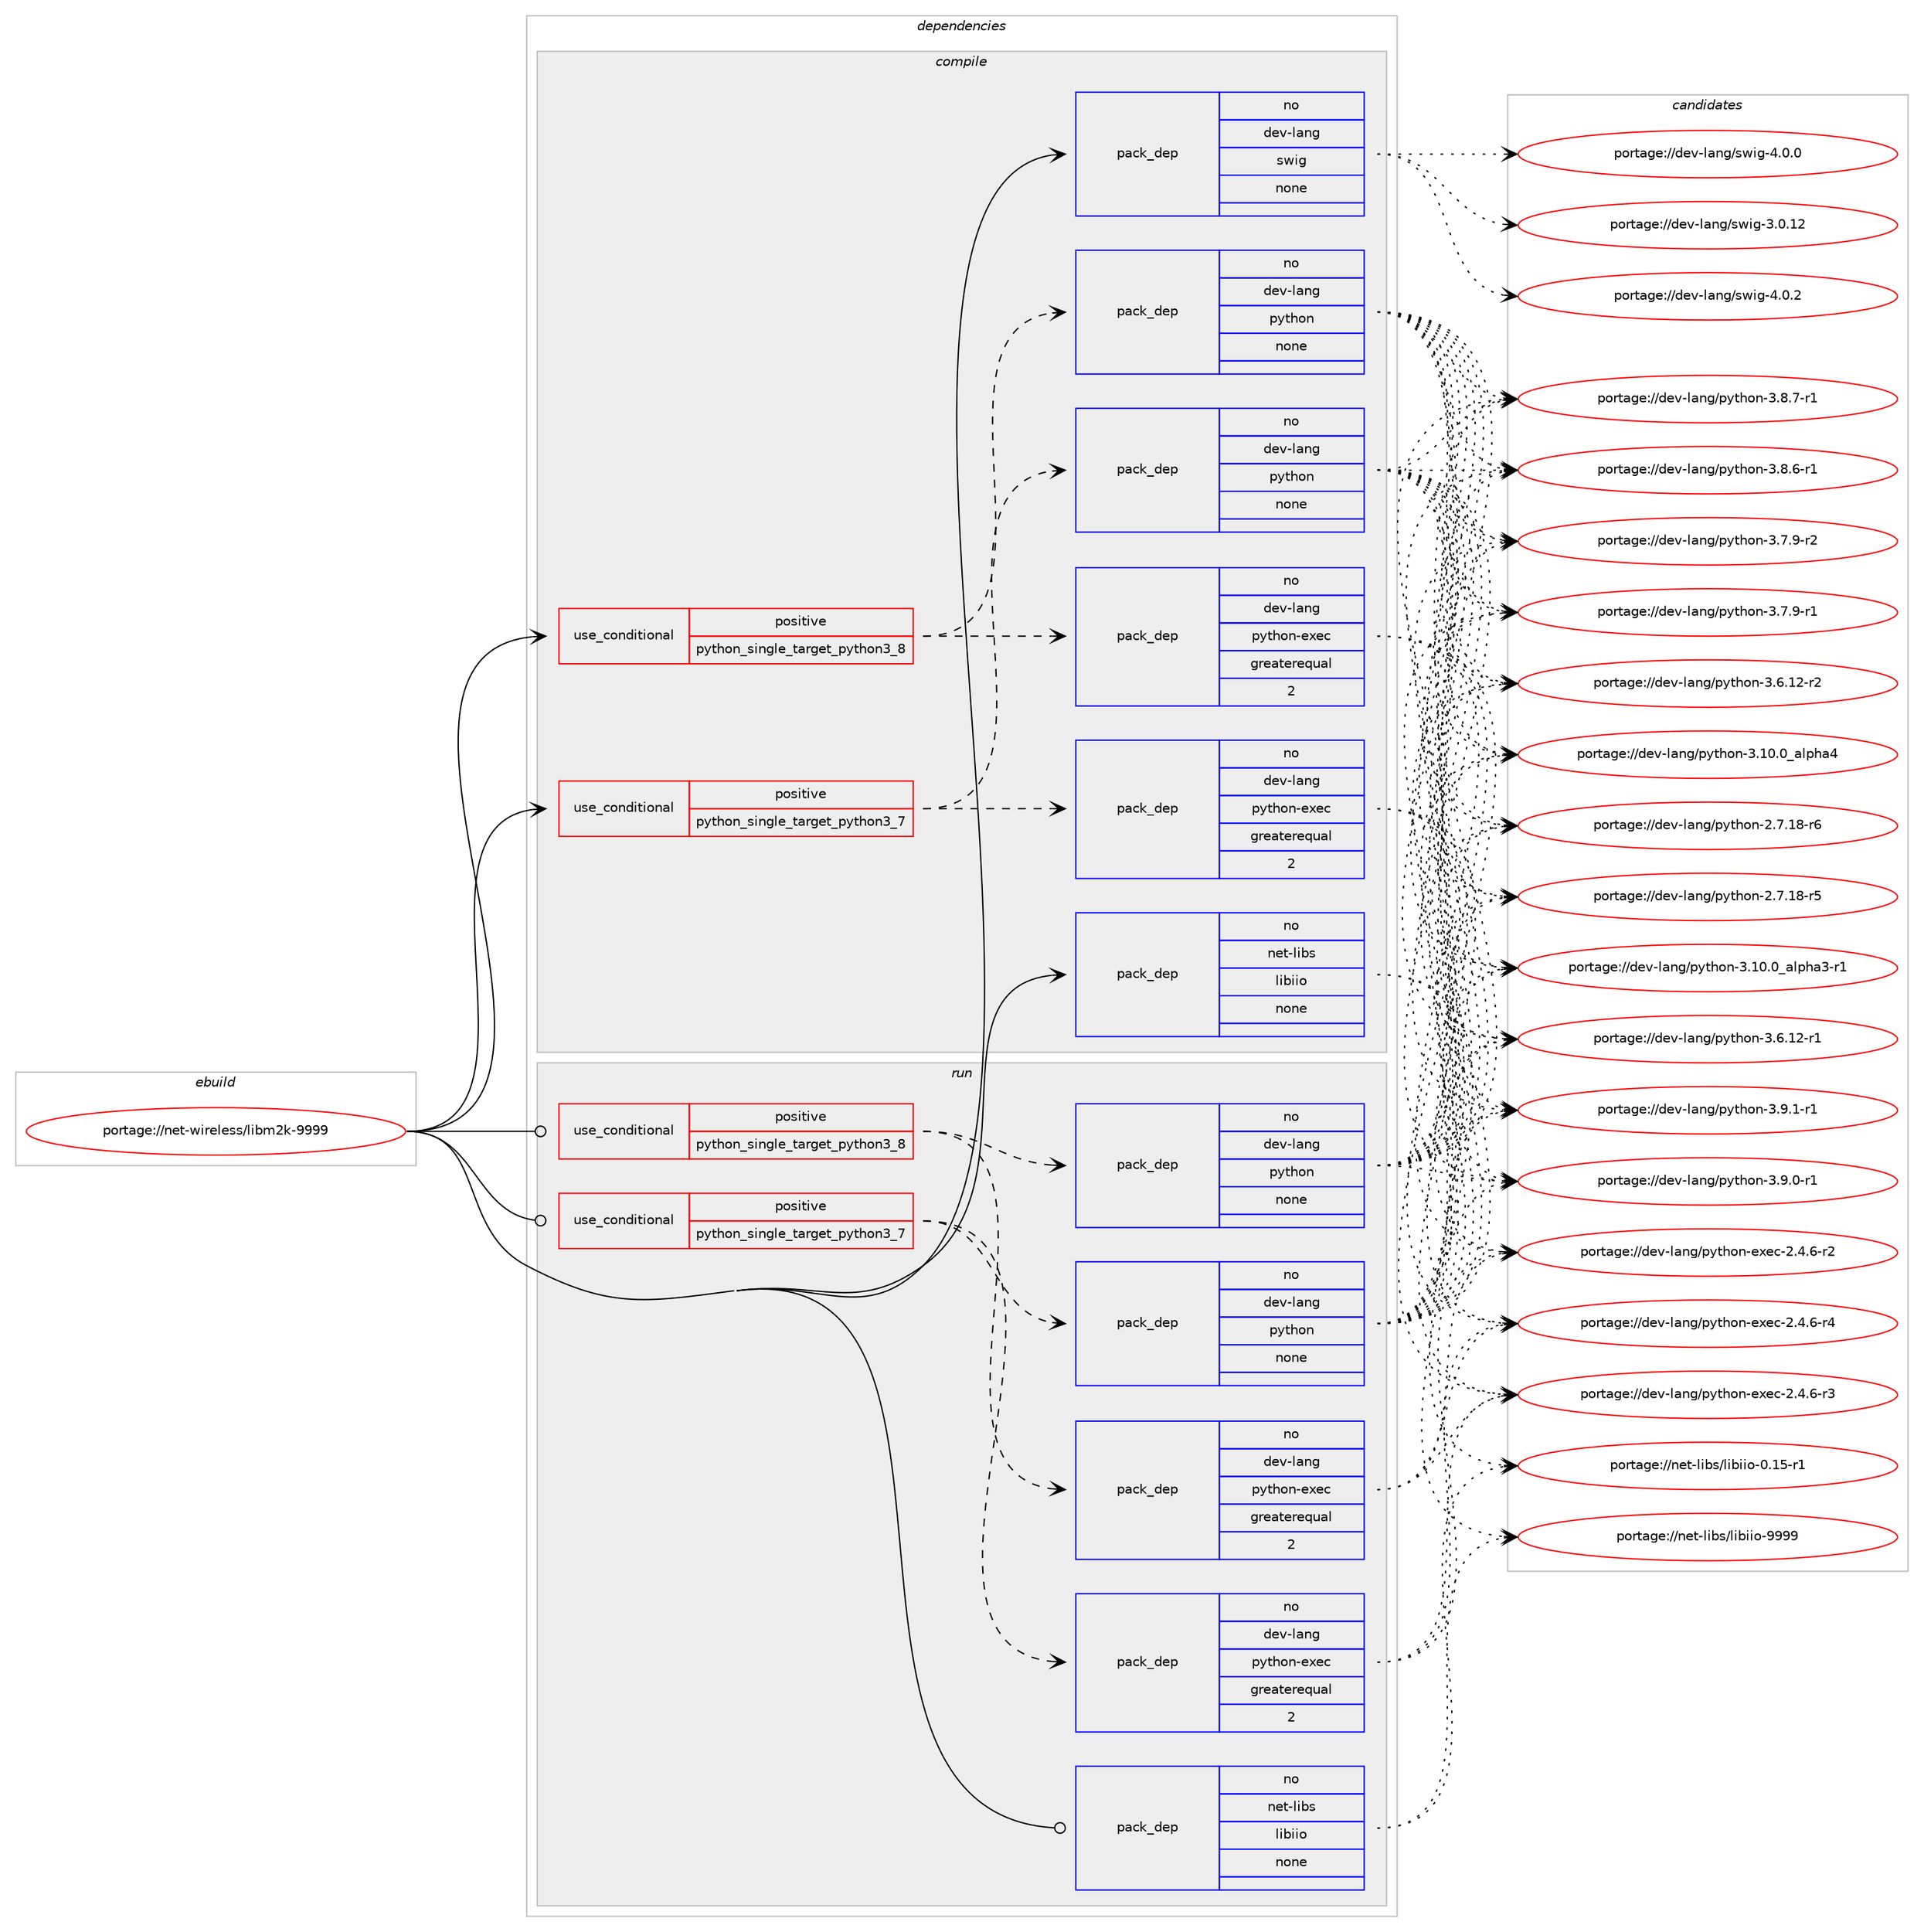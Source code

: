 digraph prolog {

# *************
# Graph options
# *************

newrank=true;
concentrate=true;
compound=true;
graph [rankdir=LR,fontname=Helvetica,fontsize=10,ranksep=1.5];#, ranksep=2.5, nodesep=0.2];
edge  [arrowhead=vee];
node  [fontname=Helvetica,fontsize=10];

# **********
# The ebuild
# **********

subgraph cluster_leftcol {
color=gray;
rank=same;
label=<<i>ebuild</i>>;
id [label="portage://net-wireless/libm2k-9999", color=red, width=4, href="../net-wireless/libm2k-9999.svg"];
}

# ****************
# The dependencies
# ****************

subgraph cluster_midcol {
color=gray;
label=<<i>dependencies</i>>;
subgraph cluster_compile {
fillcolor="#eeeeee";
style=filled;
label=<<i>compile</i>>;
subgraph cond6243 {
dependency20328 [label=<<TABLE BORDER="0" CELLBORDER="1" CELLSPACING="0" CELLPADDING="4"><TR><TD ROWSPAN="3" CELLPADDING="10">use_conditional</TD></TR><TR><TD>positive</TD></TR><TR><TD>python_single_target_python3_7</TD></TR></TABLE>>, shape=none, color=red];
subgraph pack13927 {
dependency20329 [label=<<TABLE BORDER="0" CELLBORDER="1" CELLSPACING="0" CELLPADDING="4" WIDTH="220"><TR><TD ROWSPAN="6" CELLPADDING="30">pack_dep</TD></TR><TR><TD WIDTH="110">no</TD></TR><TR><TD>dev-lang</TD></TR><TR><TD>python</TD></TR><TR><TD>none</TD></TR><TR><TD></TD></TR></TABLE>>, shape=none, color=blue];
}
dependency20328:e -> dependency20329:w [weight=20,style="dashed",arrowhead="vee"];
subgraph pack13928 {
dependency20330 [label=<<TABLE BORDER="0" CELLBORDER="1" CELLSPACING="0" CELLPADDING="4" WIDTH="220"><TR><TD ROWSPAN="6" CELLPADDING="30">pack_dep</TD></TR><TR><TD WIDTH="110">no</TD></TR><TR><TD>dev-lang</TD></TR><TR><TD>python-exec</TD></TR><TR><TD>greaterequal</TD></TR><TR><TD>2</TD></TR></TABLE>>, shape=none, color=blue];
}
dependency20328:e -> dependency20330:w [weight=20,style="dashed",arrowhead="vee"];
}
id:e -> dependency20328:w [weight=20,style="solid",arrowhead="vee"];
subgraph cond6244 {
dependency20331 [label=<<TABLE BORDER="0" CELLBORDER="1" CELLSPACING="0" CELLPADDING="4"><TR><TD ROWSPAN="3" CELLPADDING="10">use_conditional</TD></TR><TR><TD>positive</TD></TR><TR><TD>python_single_target_python3_8</TD></TR></TABLE>>, shape=none, color=red];
subgraph pack13929 {
dependency20332 [label=<<TABLE BORDER="0" CELLBORDER="1" CELLSPACING="0" CELLPADDING="4" WIDTH="220"><TR><TD ROWSPAN="6" CELLPADDING="30">pack_dep</TD></TR><TR><TD WIDTH="110">no</TD></TR><TR><TD>dev-lang</TD></TR><TR><TD>python</TD></TR><TR><TD>none</TD></TR><TR><TD></TD></TR></TABLE>>, shape=none, color=blue];
}
dependency20331:e -> dependency20332:w [weight=20,style="dashed",arrowhead="vee"];
subgraph pack13930 {
dependency20333 [label=<<TABLE BORDER="0" CELLBORDER="1" CELLSPACING="0" CELLPADDING="4" WIDTH="220"><TR><TD ROWSPAN="6" CELLPADDING="30">pack_dep</TD></TR><TR><TD WIDTH="110">no</TD></TR><TR><TD>dev-lang</TD></TR><TR><TD>python-exec</TD></TR><TR><TD>greaterequal</TD></TR><TR><TD>2</TD></TR></TABLE>>, shape=none, color=blue];
}
dependency20331:e -> dependency20333:w [weight=20,style="dashed",arrowhead="vee"];
}
id:e -> dependency20331:w [weight=20,style="solid",arrowhead="vee"];
subgraph pack13931 {
dependency20334 [label=<<TABLE BORDER="0" CELLBORDER="1" CELLSPACING="0" CELLPADDING="4" WIDTH="220"><TR><TD ROWSPAN="6" CELLPADDING="30">pack_dep</TD></TR><TR><TD WIDTH="110">no</TD></TR><TR><TD>dev-lang</TD></TR><TR><TD>swig</TD></TR><TR><TD>none</TD></TR><TR><TD></TD></TR></TABLE>>, shape=none, color=blue];
}
id:e -> dependency20334:w [weight=20,style="solid",arrowhead="vee"];
subgraph pack13932 {
dependency20335 [label=<<TABLE BORDER="0" CELLBORDER="1" CELLSPACING="0" CELLPADDING="4" WIDTH="220"><TR><TD ROWSPAN="6" CELLPADDING="30">pack_dep</TD></TR><TR><TD WIDTH="110">no</TD></TR><TR><TD>net-libs</TD></TR><TR><TD>libiio</TD></TR><TR><TD>none</TD></TR><TR><TD></TD></TR></TABLE>>, shape=none, color=blue];
}
id:e -> dependency20335:w [weight=20,style="solid",arrowhead="vee"];
}
subgraph cluster_compileandrun {
fillcolor="#eeeeee";
style=filled;
label=<<i>compile and run</i>>;
}
subgraph cluster_run {
fillcolor="#eeeeee";
style=filled;
label=<<i>run</i>>;
subgraph cond6245 {
dependency20336 [label=<<TABLE BORDER="0" CELLBORDER="1" CELLSPACING="0" CELLPADDING="4"><TR><TD ROWSPAN="3" CELLPADDING="10">use_conditional</TD></TR><TR><TD>positive</TD></TR><TR><TD>python_single_target_python3_7</TD></TR></TABLE>>, shape=none, color=red];
subgraph pack13933 {
dependency20337 [label=<<TABLE BORDER="0" CELLBORDER="1" CELLSPACING="0" CELLPADDING="4" WIDTH="220"><TR><TD ROWSPAN="6" CELLPADDING="30">pack_dep</TD></TR><TR><TD WIDTH="110">no</TD></TR><TR><TD>dev-lang</TD></TR><TR><TD>python</TD></TR><TR><TD>none</TD></TR><TR><TD></TD></TR></TABLE>>, shape=none, color=blue];
}
dependency20336:e -> dependency20337:w [weight=20,style="dashed",arrowhead="vee"];
subgraph pack13934 {
dependency20338 [label=<<TABLE BORDER="0" CELLBORDER="1" CELLSPACING="0" CELLPADDING="4" WIDTH="220"><TR><TD ROWSPAN="6" CELLPADDING="30">pack_dep</TD></TR><TR><TD WIDTH="110">no</TD></TR><TR><TD>dev-lang</TD></TR><TR><TD>python-exec</TD></TR><TR><TD>greaterequal</TD></TR><TR><TD>2</TD></TR></TABLE>>, shape=none, color=blue];
}
dependency20336:e -> dependency20338:w [weight=20,style="dashed",arrowhead="vee"];
}
id:e -> dependency20336:w [weight=20,style="solid",arrowhead="odot"];
subgraph cond6246 {
dependency20339 [label=<<TABLE BORDER="0" CELLBORDER="1" CELLSPACING="0" CELLPADDING="4"><TR><TD ROWSPAN="3" CELLPADDING="10">use_conditional</TD></TR><TR><TD>positive</TD></TR><TR><TD>python_single_target_python3_8</TD></TR></TABLE>>, shape=none, color=red];
subgraph pack13935 {
dependency20340 [label=<<TABLE BORDER="0" CELLBORDER="1" CELLSPACING="0" CELLPADDING="4" WIDTH="220"><TR><TD ROWSPAN="6" CELLPADDING="30">pack_dep</TD></TR><TR><TD WIDTH="110">no</TD></TR><TR><TD>dev-lang</TD></TR><TR><TD>python</TD></TR><TR><TD>none</TD></TR><TR><TD></TD></TR></TABLE>>, shape=none, color=blue];
}
dependency20339:e -> dependency20340:w [weight=20,style="dashed",arrowhead="vee"];
subgraph pack13936 {
dependency20341 [label=<<TABLE BORDER="0" CELLBORDER="1" CELLSPACING="0" CELLPADDING="4" WIDTH="220"><TR><TD ROWSPAN="6" CELLPADDING="30">pack_dep</TD></TR><TR><TD WIDTH="110">no</TD></TR><TR><TD>dev-lang</TD></TR><TR><TD>python-exec</TD></TR><TR><TD>greaterequal</TD></TR><TR><TD>2</TD></TR></TABLE>>, shape=none, color=blue];
}
dependency20339:e -> dependency20341:w [weight=20,style="dashed",arrowhead="vee"];
}
id:e -> dependency20339:w [weight=20,style="solid",arrowhead="odot"];
subgraph pack13937 {
dependency20342 [label=<<TABLE BORDER="0" CELLBORDER="1" CELLSPACING="0" CELLPADDING="4" WIDTH="220"><TR><TD ROWSPAN="6" CELLPADDING="30">pack_dep</TD></TR><TR><TD WIDTH="110">no</TD></TR><TR><TD>net-libs</TD></TR><TR><TD>libiio</TD></TR><TR><TD>none</TD></TR><TR><TD></TD></TR></TABLE>>, shape=none, color=blue];
}
id:e -> dependency20342:w [weight=20,style="solid",arrowhead="odot"];
}
}

# **************
# The candidates
# **************

subgraph cluster_choices {
rank=same;
color=gray;
label=<<i>candidates</i>>;

subgraph choice13927 {
color=black;
nodesep=1;
choice1001011184510897110103471121211161041111104551465746494511449 [label="portage://dev-lang/python-3.9.1-r1", color=red, width=4,href="../dev-lang/python-3.9.1-r1.svg"];
choice1001011184510897110103471121211161041111104551465746484511449 [label="portage://dev-lang/python-3.9.0-r1", color=red, width=4,href="../dev-lang/python-3.9.0-r1.svg"];
choice1001011184510897110103471121211161041111104551465646554511449 [label="portage://dev-lang/python-3.8.7-r1", color=red, width=4,href="../dev-lang/python-3.8.7-r1.svg"];
choice1001011184510897110103471121211161041111104551465646544511449 [label="portage://dev-lang/python-3.8.6-r1", color=red, width=4,href="../dev-lang/python-3.8.6-r1.svg"];
choice1001011184510897110103471121211161041111104551465546574511450 [label="portage://dev-lang/python-3.7.9-r2", color=red, width=4,href="../dev-lang/python-3.7.9-r2.svg"];
choice1001011184510897110103471121211161041111104551465546574511449 [label="portage://dev-lang/python-3.7.9-r1", color=red, width=4,href="../dev-lang/python-3.7.9-r1.svg"];
choice100101118451089711010347112121116104111110455146544649504511450 [label="portage://dev-lang/python-3.6.12-r2", color=red, width=4,href="../dev-lang/python-3.6.12-r2.svg"];
choice100101118451089711010347112121116104111110455146544649504511449 [label="portage://dev-lang/python-3.6.12-r1", color=red, width=4,href="../dev-lang/python-3.6.12-r1.svg"];
choice1001011184510897110103471121211161041111104551464948464895971081121049752 [label="portage://dev-lang/python-3.10.0_alpha4", color=red, width=4,href="../dev-lang/python-3.10.0_alpha4.svg"];
choice10010111845108971101034711212111610411111045514649484648959710811210497514511449 [label="portage://dev-lang/python-3.10.0_alpha3-r1", color=red, width=4,href="../dev-lang/python-3.10.0_alpha3-r1.svg"];
choice100101118451089711010347112121116104111110455046554649564511454 [label="portage://dev-lang/python-2.7.18-r6", color=red, width=4,href="../dev-lang/python-2.7.18-r6.svg"];
choice100101118451089711010347112121116104111110455046554649564511453 [label="portage://dev-lang/python-2.7.18-r5", color=red, width=4,href="../dev-lang/python-2.7.18-r5.svg"];
dependency20329:e -> choice1001011184510897110103471121211161041111104551465746494511449:w [style=dotted,weight="100"];
dependency20329:e -> choice1001011184510897110103471121211161041111104551465746484511449:w [style=dotted,weight="100"];
dependency20329:e -> choice1001011184510897110103471121211161041111104551465646554511449:w [style=dotted,weight="100"];
dependency20329:e -> choice1001011184510897110103471121211161041111104551465646544511449:w [style=dotted,weight="100"];
dependency20329:e -> choice1001011184510897110103471121211161041111104551465546574511450:w [style=dotted,weight="100"];
dependency20329:e -> choice1001011184510897110103471121211161041111104551465546574511449:w [style=dotted,weight="100"];
dependency20329:e -> choice100101118451089711010347112121116104111110455146544649504511450:w [style=dotted,weight="100"];
dependency20329:e -> choice100101118451089711010347112121116104111110455146544649504511449:w [style=dotted,weight="100"];
dependency20329:e -> choice1001011184510897110103471121211161041111104551464948464895971081121049752:w [style=dotted,weight="100"];
dependency20329:e -> choice10010111845108971101034711212111610411111045514649484648959710811210497514511449:w [style=dotted,weight="100"];
dependency20329:e -> choice100101118451089711010347112121116104111110455046554649564511454:w [style=dotted,weight="100"];
dependency20329:e -> choice100101118451089711010347112121116104111110455046554649564511453:w [style=dotted,weight="100"];
}
subgraph choice13928 {
color=black;
nodesep=1;
choice10010111845108971101034711212111610411111045101120101994550465246544511452 [label="portage://dev-lang/python-exec-2.4.6-r4", color=red, width=4,href="../dev-lang/python-exec-2.4.6-r4.svg"];
choice10010111845108971101034711212111610411111045101120101994550465246544511451 [label="portage://dev-lang/python-exec-2.4.6-r3", color=red, width=4,href="../dev-lang/python-exec-2.4.6-r3.svg"];
choice10010111845108971101034711212111610411111045101120101994550465246544511450 [label="portage://dev-lang/python-exec-2.4.6-r2", color=red, width=4,href="../dev-lang/python-exec-2.4.6-r2.svg"];
dependency20330:e -> choice10010111845108971101034711212111610411111045101120101994550465246544511452:w [style=dotted,weight="100"];
dependency20330:e -> choice10010111845108971101034711212111610411111045101120101994550465246544511451:w [style=dotted,weight="100"];
dependency20330:e -> choice10010111845108971101034711212111610411111045101120101994550465246544511450:w [style=dotted,weight="100"];
}
subgraph choice13929 {
color=black;
nodesep=1;
choice1001011184510897110103471121211161041111104551465746494511449 [label="portage://dev-lang/python-3.9.1-r1", color=red, width=4,href="../dev-lang/python-3.9.1-r1.svg"];
choice1001011184510897110103471121211161041111104551465746484511449 [label="portage://dev-lang/python-3.9.0-r1", color=red, width=4,href="../dev-lang/python-3.9.0-r1.svg"];
choice1001011184510897110103471121211161041111104551465646554511449 [label="portage://dev-lang/python-3.8.7-r1", color=red, width=4,href="../dev-lang/python-3.8.7-r1.svg"];
choice1001011184510897110103471121211161041111104551465646544511449 [label="portage://dev-lang/python-3.8.6-r1", color=red, width=4,href="../dev-lang/python-3.8.6-r1.svg"];
choice1001011184510897110103471121211161041111104551465546574511450 [label="portage://dev-lang/python-3.7.9-r2", color=red, width=4,href="../dev-lang/python-3.7.9-r2.svg"];
choice1001011184510897110103471121211161041111104551465546574511449 [label="portage://dev-lang/python-3.7.9-r1", color=red, width=4,href="../dev-lang/python-3.7.9-r1.svg"];
choice100101118451089711010347112121116104111110455146544649504511450 [label="portage://dev-lang/python-3.6.12-r2", color=red, width=4,href="../dev-lang/python-3.6.12-r2.svg"];
choice100101118451089711010347112121116104111110455146544649504511449 [label="portage://dev-lang/python-3.6.12-r1", color=red, width=4,href="../dev-lang/python-3.6.12-r1.svg"];
choice1001011184510897110103471121211161041111104551464948464895971081121049752 [label="portage://dev-lang/python-3.10.0_alpha4", color=red, width=4,href="../dev-lang/python-3.10.0_alpha4.svg"];
choice10010111845108971101034711212111610411111045514649484648959710811210497514511449 [label="portage://dev-lang/python-3.10.0_alpha3-r1", color=red, width=4,href="../dev-lang/python-3.10.0_alpha3-r1.svg"];
choice100101118451089711010347112121116104111110455046554649564511454 [label="portage://dev-lang/python-2.7.18-r6", color=red, width=4,href="../dev-lang/python-2.7.18-r6.svg"];
choice100101118451089711010347112121116104111110455046554649564511453 [label="portage://dev-lang/python-2.7.18-r5", color=red, width=4,href="../dev-lang/python-2.7.18-r5.svg"];
dependency20332:e -> choice1001011184510897110103471121211161041111104551465746494511449:w [style=dotted,weight="100"];
dependency20332:e -> choice1001011184510897110103471121211161041111104551465746484511449:w [style=dotted,weight="100"];
dependency20332:e -> choice1001011184510897110103471121211161041111104551465646554511449:w [style=dotted,weight="100"];
dependency20332:e -> choice1001011184510897110103471121211161041111104551465646544511449:w [style=dotted,weight="100"];
dependency20332:e -> choice1001011184510897110103471121211161041111104551465546574511450:w [style=dotted,weight="100"];
dependency20332:e -> choice1001011184510897110103471121211161041111104551465546574511449:w [style=dotted,weight="100"];
dependency20332:e -> choice100101118451089711010347112121116104111110455146544649504511450:w [style=dotted,weight="100"];
dependency20332:e -> choice100101118451089711010347112121116104111110455146544649504511449:w [style=dotted,weight="100"];
dependency20332:e -> choice1001011184510897110103471121211161041111104551464948464895971081121049752:w [style=dotted,weight="100"];
dependency20332:e -> choice10010111845108971101034711212111610411111045514649484648959710811210497514511449:w [style=dotted,weight="100"];
dependency20332:e -> choice100101118451089711010347112121116104111110455046554649564511454:w [style=dotted,weight="100"];
dependency20332:e -> choice100101118451089711010347112121116104111110455046554649564511453:w [style=dotted,weight="100"];
}
subgraph choice13930 {
color=black;
nodesep=1;
choice10010111845108971101034711212111610411111045101120101994550465246544511452 [label="portage://dev-lang/python-exec-2.4.6-r4", color=red, width=4,href="../dev-lang/python-exec-2.4.6-r4.svg"];
choice10010111845108971101034711212111610411111045101120101994550465246544511451 [label="portage://dev-lang/python-exec-2.4.6-r3", color=red, width=4,href="../dev-lang/python-exec-2.4.6-r3.svg"];
choice10010111845108971101034711212111610411111045101120101994550465246544511450 [label="portage://dev-lang/python-exec-2.4.6-r2", color=red, width=4,href="../dev-lang/python-exec-2.4.6-r2.svg"];
dependency20333:e -> choice10010111845108971101034711212111610411111045101120101994550465246544511452:w [style=dotted,weight="100"];
dependency20333:e -> choice10010111845108971101034711212111610411111045101120101994550465246544511451:w [style=dotted,weight="100"];
dependency20333:e -> choice10010111845108971101034711212111610411111045101120101994550465246544511450:w [style=dotted,weight="100"];
}
subgraph choice13931 {
color=black;
nodesep=1;
choice100101118451089711010347115119105103455246484650 [label="portage://dev-lang/swig-4.0.2", color=red, width=4,href="../dev-lang/swig-4.0.2.svg"];
choice100101118451089711010347115119105103455246484648 [label="portage://dev-lang/swig-4.0.0", color=red, width=4,href="../dev-lang/swig-4.0.0.svg"];
choice10010111845108971101034711511910510345514648464950 [label="portage://dev-lang/swig-3.0.12", color=red, width=4,href="../dev-lang/swig-3.0.12.svg"];
dependency20334:e -> choice100101118451089711010347115119105103455246484650:w [style=dotted,weight="100"];
dependency20334:e -> choice100101118451089711010347115119105103455246484648:w [style=dotted,weight="100"];
dependency20334:e -> choice10010111845108971101034711511910510345514648464950:w [style=dotted,weight="100"];
}
subgraph choice13932 {
color=black;
nodesep=1;
choice110101116451081059811547108105981051051114557575757 [label="portage://net-libs/libiio-9999", color=red, width=4,href="../net-libs/libiio-9999.svg"];
choice1101011164510810598115471081059810510511145484649534511449 [label="portage://net-libs/libiio-0.15-r1", color=red, width=4,href="../net-libs/libiio-0.15-r1.svg"];
dependency20335:e -> choice110101116451081059811547108105981051051114557575757:w [style=dotted,weight="100"];
dependency20335:e -> choice1101011164510810598115471081059810510511145484649534511449:w [style=dotted,weight="100"];
}
subgraph choice13933 {
color=black;
nodesep=1;
choice1001011184510897110103471121211161041111104551465746494511449 [label="portage://dev-lang/python-3.9.1-r1", color=red, width=4,href="../dev-lang/python-3.9.1-r1.svg"];
choice1001011184510897110103471121211161041111104551465746484511449 [label="portage://dev-lang/python-3.9.0-r1", color=red, width=4,href="../dev-lang/python-3.9.0-r1.svg"];
choice1001011184510897110103471121211161041111104551465646554511449 [label="portage://dev-lang/python-3.8.7-r1", color=red, width=4,href="../dev-lang/python-3.8.7-r1.svg"];
choice1001011184510897110103471121211161041111104551465646544511449 [label="portage://dev-lang/python-3.8.6-r1", color=red, width=4,href="../dev-lang/python-3.8.6-r1.svg"];
choice1001011184510897110103471121211161041111104551465546574511450 [label="portage://dev-lang/python-3.7.9-r2", color=red, width=4,href="../dev-lang/python-3.7.9-r2.svg"];
choice1001011184510897110103471121211161041111104551465546574511449 [label="portage://dev-lang/python-3.7.9-r1", color=red, width=4,href="../dev-lang/python-3.7.9-r1.svg"];
choice100101118451089711010347112121116104111110455146544649504511450 [label="portage://dev-lang/python-3.6.12-r2", color=red, width=4,href="../dev-lang/python-3.6.12-r2.svg"];
choice100101118451089711010347112121116104111110455146544649504511449 [label="portage://dev-lang/python-3.6.12-r1", color=red, width=4,href="../dev-lang/python-3.6.12-r1.svg"];
choice1001011184510897110103471121211161041111104551464948464895971081121049752 [label="portage://dev-lang/python-3.10.0_alpha4", color=red, width=4,href="../dev-lang/python-3.10.0_alpha4.svg"];
choice10010111845108971101034711212111610411111045514649484648959710811210497514511449 [label="portage://dev-lang/python-3.10.0_alpha3-r1", color=red, width=4,href="../dev-lang/python-3.10.0_alpha3-r1.svg"];
choice100101118451089711010347112121116104111110455046554649564511454 [label="portage://dev-lang/python-2.7.18-r6", color=red, width=4,href="../dev-lang/python-2.7.18-r6.svg"];
choice100101118451089711010347112121116104111110455046554649564511453 [label="portage://dev-lang/python-2.7.18-r5", color=red, width=4,href="../dev-lang/python-2.7.18-r5.svg"];
dependency20337:e -> choice1001011184510897110103471121211161041111104551465746494511449:w [style=dotted,weight="100"];
dependency20337:e -> choice1001011184510897110103471121211161041111104551465746484511449:w [style=dotted,weight="100"];
dependency20337:e -> choice1001011184510897110103471121211161041111104551465646554511449:w [style=dotted,weight="100"];
dependency20337:e -> choice1001011184510897110103471121211161041111104551465646544511449:w [style=dotted,weight="100"];
dependency20337:e -> choice1001011184510897110103471121211161041111104551465546574511450:w [style=dotted,weight="100"];
dependency20337:e -> choice1001011184510897110103471121211161041111104551465546574511449:w [style=dotted,weight="100"];
dependency20337:e -> choice100101118451089711010347112121116104111110455146544649504511450:w [style=dotted,weight="100"];
dependency20337:e -> choice100101118451089711010347112121116104111110455146544649504511449:w [style=dotted,weight="100"];
dependency20337:e -> choice1001011184510897110103471121211161041111104551464948464895971081121049752:w [style=dotted,weight="100"];
dependency20337:e -> choice10010111845108971101034711212111610411111045514649484648959710811210497514511449:w [style=dotted,weight="100"];
dependency20337:e -> choice100101118451089711010347112121116104111110455046554649564511454:w [style=dotted,weight="100"];
dependency20337:e -> choice100101118451089711010347112121116104111110455046554649564511453:w [style=dotted,weight="100"];
}
subgraph choice13934 {
color=black;
nodesep=1;
choice10010111845108971101034711212111610411111045101120101994550465246544511452 [label="portage://dev-lang/python-exec-2.4.6-r4", color=red, width=4,href="../dev-lang/python-exec-2.4.6-r4.svg"];
choice10010111845108971101034711212111610411111045101120101994550465246544511451 [label="portage://dev-lang/python-exec-2.4.6-r3", color=red, width=4,href="../dev-lang/python-exec-2.4.6-r3.svg"];
choice10010111845108971101034711212111610411111045101120101994550465246544511450 [label="portage://dev-lang/python-exec-2.4.6-r2", color=red, width=4,href="../dev-lang/python-exec-2.4.6-r2.svg"];
dependency20338:e -> choice10010111845108971101034711212111610411111045101120101994550465246544511452:w [style=dotted,weight="100"];
dependency20338:e -> choice10010111845108971101034711212111610411111045101120101994550465246544511451:w [style=dotted,weight="100"];
dependency20338:e -> choice10010111845108971101034711212111610411111045101120101994550465246544511450:w [style=dotted,weight="100"];
}
subgraph choice13935 {
color=black;
nodesep=1;
choice1001011184510897110103471121211161041111104551465746494511449 [label="portage://dev-lang/python-3.9.1-r1", color=red, width=4,href="../dev-lang/python-3.9.1-r1.svg"];
choice1001011184510897110103471121211161041111104551465746484511449 [label="portage://dev-lang/python-3.9.0-r1", color=red, width=4,href="../dev-lang/python-3.9.0-r1.svg"];
choice1001011184510897110103471121211161041111104551465646554511449 [label="portage://dev-lang/python-3.8.7-r1", color=red, width=4,href="../dev-lang/python-3.8.7-r1.svg"];
choice1001011184510897110103471121211161041111104551465646544511449 [label="portage://dev-lang/python-3.8.6-r1", color=red, width=4,href="../dev-lang/python-3.8.6-r1.svg"];
choice1001011184510897110103471121211161041111104551465546574511450 [label="portage://dev-lang/python-3.7.9-r2", color=red, width=4,href="../dev-lang/python-3.7.9-r2.svg"];
choice1001011184510897110103471121211161041111104551465546574511449 [label="portage://dev-lang/python-3.7.9-r1", color=red, width=4,href="../dev-lang/python-3.7.9-r1.svg"];
choice100101118451089711010347112121116104111110455146544649504511450 [label="portage://dev-lang/python-3.6.12-r2", color=red, width=4,href="../dev-lang/python-3.6.12-r2.svg"];
choice100101118451089711010347112121116104111110455146544649504511449 [label="portage://dev-lang/python-3.6.12-r1", color=red, width=4,href="../dev-lang/python-3.6.12-r1.svg"];
choice1001011184510897110103471121211161041111104551464948464895971081121049752 [label="portage://dev-lang/python-3.10.0_alpha4", color=red, width=4,href="../dev-lang/python-3.10.0_alpha4.svg"];
choice10010111845108971101034711212111610411111045514649484648959710811210497514511449 [label="portage://dev-lang/python-3.10.0_alpha3-r1", color=red, width=4,href="../dev-lang/python-3.10.0_alpha3-r1.svg"];
choice100101118451089711010347112121116104111110455046554649564511454 [label="portage://dev-lang/python-2.7.18-r6", color=red, width=4,href="../dev-lang/python-2.7.18-r6.svg"];
choice100101118451089711010347112121116104111110455046554649564511453 [label="portage://dev-lang/python-2.7.18-r5", color=red, width=4,href="../dev-lang/python-2.7.18-r5.svg"];
dependency20340:e -> choice1001011184510897110103471121211161041111104551465746494511449:w [style=dotted,weight="100"];
dependency20340:e -> choice1001011184510897110103471121211161041111104551465746484511449:w [style=dotted,weight="100"];
dependency20340:e -> choice1001011184510897110103471121211161041111104551465646554511449:w [style=dotted,weight="100"];
dependency20340:e -> choice1001011184510897110103471121211161041111104551465646544511449:w [style=dotted,weight="100"];
dependency20340:e -> choice1001011184510897110103471121211161041111104551465546574511450:w [style=dotted,weight="100"];
dependency20340:e -> choice1001011184510897110103471121211161041111104551465546574511449:w [style=dotted,weight="100"];
dependency20340:e -> choice100101118451089711010347112121116104111110455146544649504511450:w [style=dotted,weight="100"];
dependency20340:e -> choice100101118451089711010347112121116104111110455146544649504511449:w [style=dotted,weight="100"];
dependency20340:e -> choice1001011184510897110103471121211161041111104551464948464895971081121049752:w [style=dotted,weight="100"];
dependency20340:e -> choice10010111845108971101034711212111610411111045514649484648959710811210497514511449:w [style=dotted,weight="100"];
dependency20340:e -> choice100101118451089711010347112121116104111110455046554649564511454:w [style=dotted,weight="100"];
dependency20340:e -> choice100101118451089711010347112121116104111110455046554649564511453:w [style=dotted,weight="100"];
}
subgraph choice13936 {
color=black;
nodesep=1;
choice10010111845108971101034711212111610411111045101120101994550465246544511452 [label="portage://dev-lang/python-exec-2.4.6-r4", color=red, width=4,href="../dev-lang/python-exec-2.4.6-r4.svg"];
choice10010111845108971101034711212111610411111045101120101994550465246544511451 [label="portage://dev-lang/python-exec-2.4.6-r3", color=red, width=4,href="../dev-lang/python-exec-2.4.6-r3.svg"];
choice10010111845108971101034711212111610411111045101120101994550465246544511450 [label="portage://dev-lang/python-exec-2.4.6-r2", color=red, width=4,href="../dev-lang/python-exec-2.4.6-r2.svg"];
dependency20341:e -> choice10010111845108971101034711212111610411111045101120101994550465246544511452:w [style=dotted,weight="100"];
dependency20341:e -> choice10010111845108971101034711212111610411111045101120101994550465246544511451:w [style=dotted,weight="100"];
dependency20341:e -> choice10010111845108971101034711212111610411111045101120101994550465246544511450:w [style=dotted,weight="100"];
}
subgraph choice13937 {
color=black;
nodesep=1;
choice110101116451081059811547108105981051051114557575757 [label="portage://net-libs/libiio-9999", color=red, width=4,href="../net-libs/libiio-9999.svg"];
choice1101011164510810598115471081059810510511145484649534511449 [label="portage://net-libs/libiio-0.15-r1", color=red, width=4,href="../net-libs/libiio-0.15-r1.svg"];
dependency20342:e -> choice110101116451081059811547108105981051051114557575757:w [style=dotted,weight="100"];
dependency20342:e -> choice1101011164510810598115471081059810510511145484649534511449:w [style=dotted,weight="100"];
}
}

}
